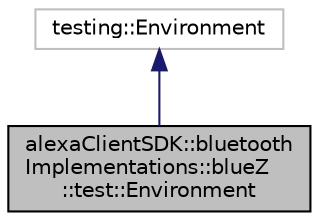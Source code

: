 digraph "alexaClientSDK::bluetoothImplementations::blueZ::test::Environment"
{
 // LATEX_PDF_SIZE
  edge [fontname="Helvetica",fontsize="10",labelfontname="Helvetica",labelfontsize="10"];
  node [fontname="Helvetica",fontsize="10",shape=record];
  Node1 [label="alexaClientSDK::bluetooth\lImplementations::blueZ\l::test::Environment",height=0.2,width=0.4,color="black", fillcolor="grey75", style="filled", fontcolor="black",tooltip="Class used to properly initialize and tear down g_connection."];
  Node2 -> Node1 [dir="back",color="midnightblue",fontsize="10",style="solid",fontname="Helvetica"];
  Node2 [label="testing::Environment",height=0.2,width=0.4,color="grey75", fillcolor="white", style="filled",tooltip=" "];
}
